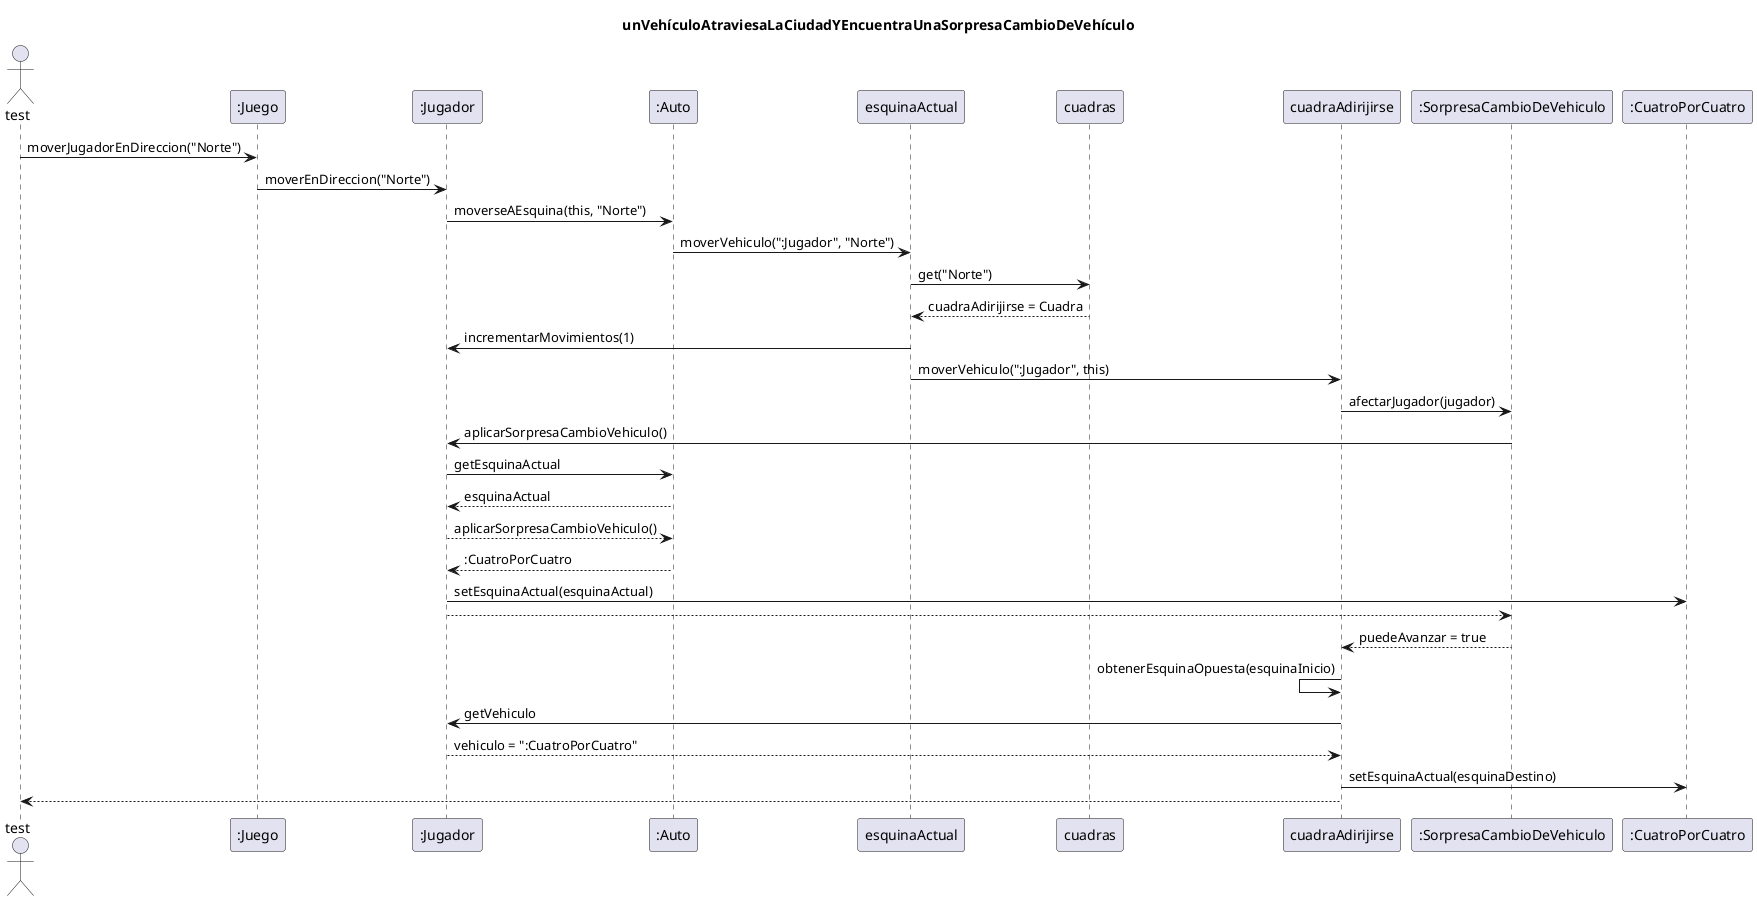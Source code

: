 @startuml
title: unVehículoAtraviesaLaCiudadYEncuentraUnaSorpresaCambioDeVehículo

Actor test
test -> ":Juego"  : moverJugadorEnDireccion("Norte")
":Juego" -> ":Jugador" : moverEnDireccion("Norte")
":Jugador" -> ":Auto" : moverseAEsquina(this, "Norte")
":Auto" -> esquinaActual : moverVehiculo(":Jugador", "Norte")
esquinaActual -> cuadras : get("Norte")
esquinaActual <-- cuadras : cuadraAdirijirse = Cuadra
esquinaActual -> ":Jugador" : incrementarMovimientos(1)
esquinaActual -> cuadraAdirijirse : moverVehiculo(":Jugador", this)

cuadraAdirijirse -> ":SorpresaCambioDeVehiculo" : afectarJugador(jugador)
":SorpresaCambioDeVehiculo" -> ":Jugador" : aplicarSorpresaCambioVehiculo()

":Jugador" -> ":Auto" : getEsquinaActual
":Jugador" <-- ":Auto" : esquinaActual
":Jugador" --> ":Auto" : aplicarSorpresaCambioVehiculo()
":Jugador" <-- ":Auto" : :CuatroPorCuatro
":Jugador" -> ":CuatroPorCuatro" : setEsquinaActual(esquinaActual)
":SorpresaCambioDeVehiculo" <-- ":Jugador"
cuadraAdirijirse <-- ":SorpresaCambioDeVehiculo" : puedeAvanzar = true

cuadraAdirijirse <- cuadraAdirijirse : obtenerEsquinaOpuesta(esquinaInicio)
cuadraAdirijirse -> ":Jugador" : getVehiculo
cuadraAdirijirse <-- ":Jugador" : vehiculo = ":CuatroPorCuatro"
cuadraAdirijirse -> ":CuatroPorCuatro" : setEsquinaActual(esquinaDestino)
test <-- cuadraAdirijirse
@enduml
